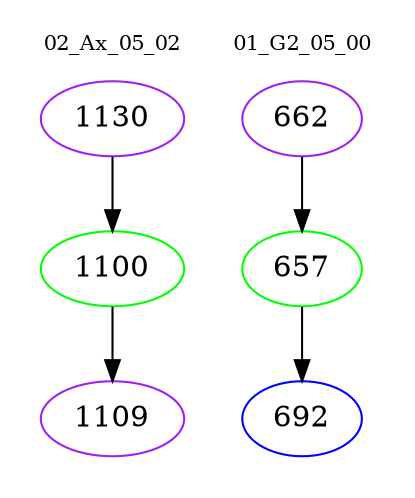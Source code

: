 digraph{
subgraph cluster_0 {
color = white
label = "02_Ax_05_02";
fontsize=10;
T0_1130 [label="1130", color="purple"]
T0_1130 -> T0_1100 [color="black"]
T0_1100 [label="1100", color="green"]
T0_1100 -> T0_1109 [color="black"]
T0_1109 [label="1109", color="purple"]
}
subgraph cluster_1 {
color = white
label = "01_G2_05_00";
fontsize=10;
T1_662 [label="662", color="purple"]
T1_662 -> T1_657 [color="black"]
T1_657 [label="657", color="green"]
T1_657 -> T1_692 [color="black"]
T1_692 [label="692", color="blue"]
}
}
